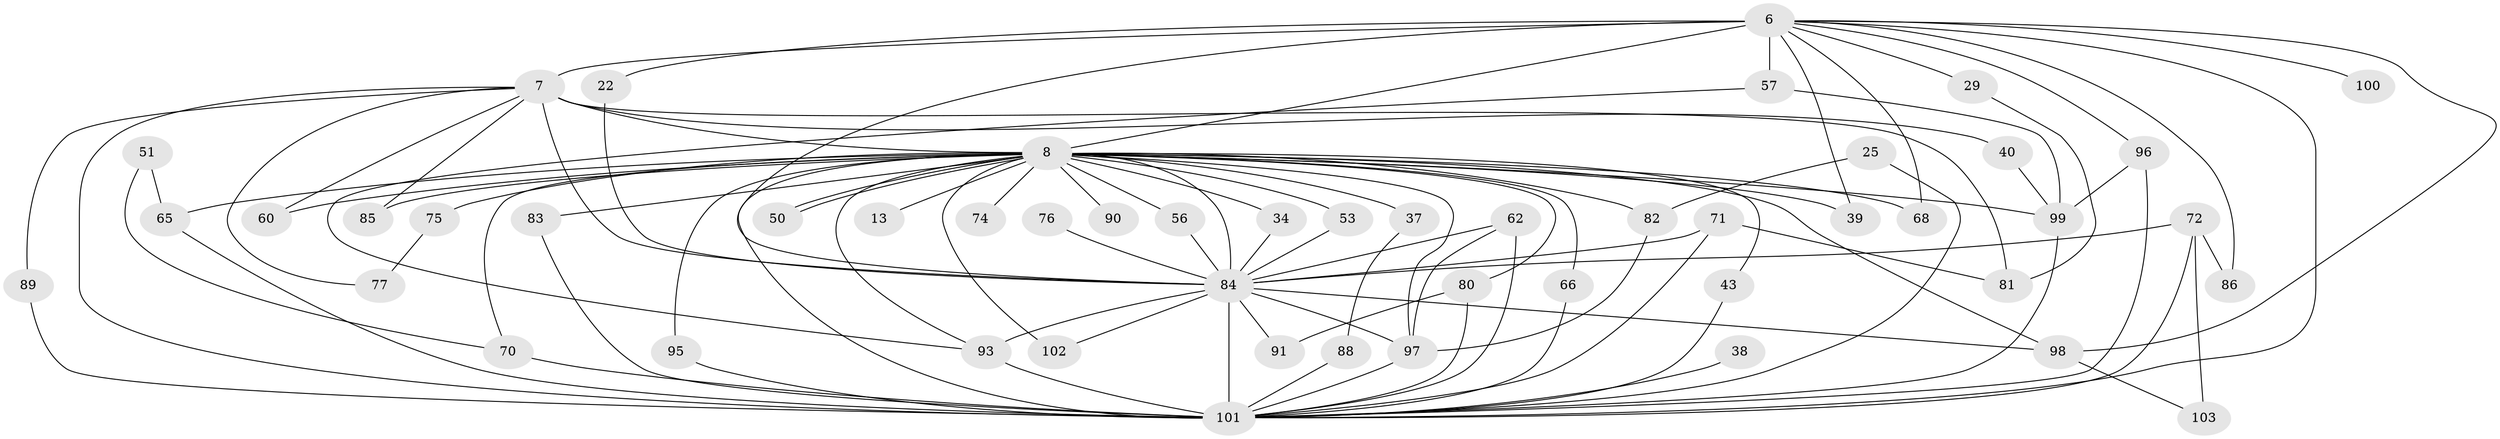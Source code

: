 // original degree distribution, {20: 0.009708737864077669, 26: 0.009708737864077669, 21: 0.019417475728155338, 19: 0.009708737864077669, 11: 0.009708737864077669, 16: 0.009708737864077669, 13: 0.009708737864077669, 41: 0.009708737864077669, 22: 0.009708737864077669, 3: 0.22330097087378642, 4: 0.10679611650485436, 2: 0.5145631067961165, 5: 0.04854368932038835, 8: 0.009708737864077669}
// Generated by graph-tools (version 1.1) at 2025/46/03/09/25 04:46:45]
// undirected, 51 vertices, 100 edges
graph export_dot {
graph [start="1"]
  node [color=gray90,style=filled];
  6 [super="+4"];
  7 [super="+5"];
  8 [super="+2"];
  13;
  22;
  25;
  29;
  34;
  37;
  38;
  39;
  40;
  43;
  50;
  51;
  53;
  56;
  57 [super="+42+45"];
  60;
  62 [super="+28"];
  65 [super="+47"];
  66;
  68;
  70 [super="+24"];
  71 [super="+49"];
  72 [super="+14+58"];
  74;
  75 [super="+11"];
  76;
  77;
  80 [super="+55"];
  81 [super="+41"];
  82 [super="+20"];
  83 [super="+79"];
  84 [super="+19+63+3"];
  85;
  86;
  88;
  89;
  90 [super="+30"];
  91;
  93 [super="+54+52+64"];
  95 [super="+33"];
  96 [super="+73+46+61"];
  97 [super="+44+69+87"];
  98 [super="+59"];
  99 [super="+35"];
  100;
  101 [super="+67+94+10"];
  102 [super="+92+78+23"];
  103;
  6 -- 7 [weight=4];
  6 -- 8 [weight=4];
  6 -- 29 [weight=2];
  6 -- 86;
  6 -- 100 [weight=2];
  6 -- 68;
  6 -- 22;
  6 -- 39;
  6 -- 57 [weight=3];
  6 -- 101 [weight=5];
  6 -- 96 [weight=3];
  6 -- 84 [weight=5];
  6 -- 98;
  7 -- 8 [weight=4];
  7 -- 40;
  7 -- 77;
  7 -- 85;
  7 -- 89;
  7 -- 60;
  7 -- 81;
  7 -- 84 [weight=4];
  7 -- 101 [weight=4];
  8 -- 13 [weight=2];
  8 -- 34;
  8 -- 37 [weight=2];
  8 -- 39;
  8 -- 43;
  8 -- 50;
  8 -- 50;
  8 -- 53;
  8 -- 60;
  8 -- 66;
  8 -- 68;
  8 -- 74 [weight=2];
  8 -- 80 [weight=2];
  8 -- 82 [weight=3];
  8 -- 83 [weight=2];
  8 -- 99 [weight=4];
  8 -- 75 [weight=3];
  8 -- 65 [weight=3];
  8 -- 70;
  8 -- 84 [weight=5];
  8 -- 85;
  8 -- 90 [weight=2];
  8 -- 95;
  8 -- 56;
  8 -- 93;
  8 -- 101 [weight=6];
  8 -- 102 [weight=3];
  8 -- 98 [weight=2];
  8 -- 97;
  22 -- 84;
  25 -- 82;
  25 -- 101;
  29 -- 81;
  34 -- 84;
  37 -- 88;
  38 -- 101 [weight=2];
  40 -- 99;
  43 -- 101;
  51 -- 70;
  51 -- 65;
  53 -- 84;
  56 -- 84;
  57 -- 99;
  57 -- 93;
  62 -- 84;
  62 -- 101 [weight=2];
  62 -- 97;
  65 -- 101;
  66 -- 101;
  70 -- 101 [weight=2];
  71 -- 81;
  71 -- 101 [weight=3];
  71 -- 84 [weight=2];
  72 -- 103;
  72 -- 86;
  72 -- 84 [weight=4];
  72 -- 101;
  75 -- 77;
  76 -- 84 [weight=2];
  80 -- 91;
  80 -- 101;
  82 -- 97;
  83 -- 101;
  84 -- 91;
  84 -- 93;
  84 -- 98;
  84 -- 102 [weight=2];
  84 -- 101 [weight=4];
  84 -- 97 [weight=2];
  88 -- 101;
  89 -- 101;
  93 -- 101 [weight=2];
  95 -- 101 [weight=3];
  96 -- 99 [weight=2];
  96 -- 101;
  97 -- 101;
  98 -- 103;
  99 -- 101;
}
